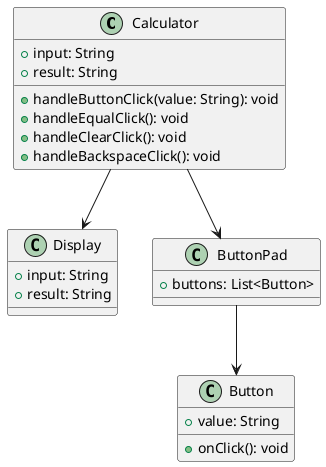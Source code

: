 @startuml
class Calculator {
  +input: String
  +result: String
  +handleButtonClick(value: String): void
  +handleEqualClick(): void
  +handleClearClick(): void
  +handleBackspaceClick(): void
}

class Display {
  +input: String
  +result: String
}

class ButtonPad {
  +buttons: List<Button>
}

class Button {
  +value: String
  +onClick(): void
}

Calculator --> Display
Calculator --> ButtonPad
ButtonPad --> Button
@enduml
